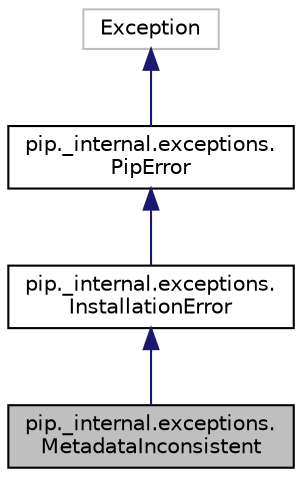 digraph "pip._internal.exceptions.MetadataInconsistent"
{
 // LATEX_PDF_SIZE
  edge [fontname="Helvetica",fontsize="10",labelfontname="Helvetica",labelfontsize="10"];
  node [fontname="Helvetica",fontsize="10",shape=record];
  Node1 [label="pip._internal.exceptions.\lMetadataInconsistent",height=0.2,width=0.4,color="black", fillcolor="grey75", style="filled", fontcolor="black",tooltip=" "];
  Node2 -> Node1 [dir="back",color="midnightblue",fontsize="10",style="solid"];
  Node2 [label="pip._internal.exceptions.\lInstallationError",height=0.2,width=0.4,color="black", fillcolor="white", style="filled",URL="$classpip_1_1__internal_1_1exceptions_1_1InstallationError.html",tooltip=" "];
  Node3 -> Node2 [dir="back",color="midnightblue",fontsize="10",style="solid"];
  Node3 [label="pip._internal.exceptions.\lPipError",height=0.2,width=0.4,color="black", fillcolor="white", style="filled",URL="$classpip_1_1__internal_1_1exceptions_1_1PipError.html",tooltip=" "];
  Node4 -> Node3 [dir="back",color="midnightblue",fontsize="10",style="solid"];
  Node4 [label="Exception",height=0.2,width=0.4,color="grey75", fillcolor="white", style="filled",tooltip=" "];
}

